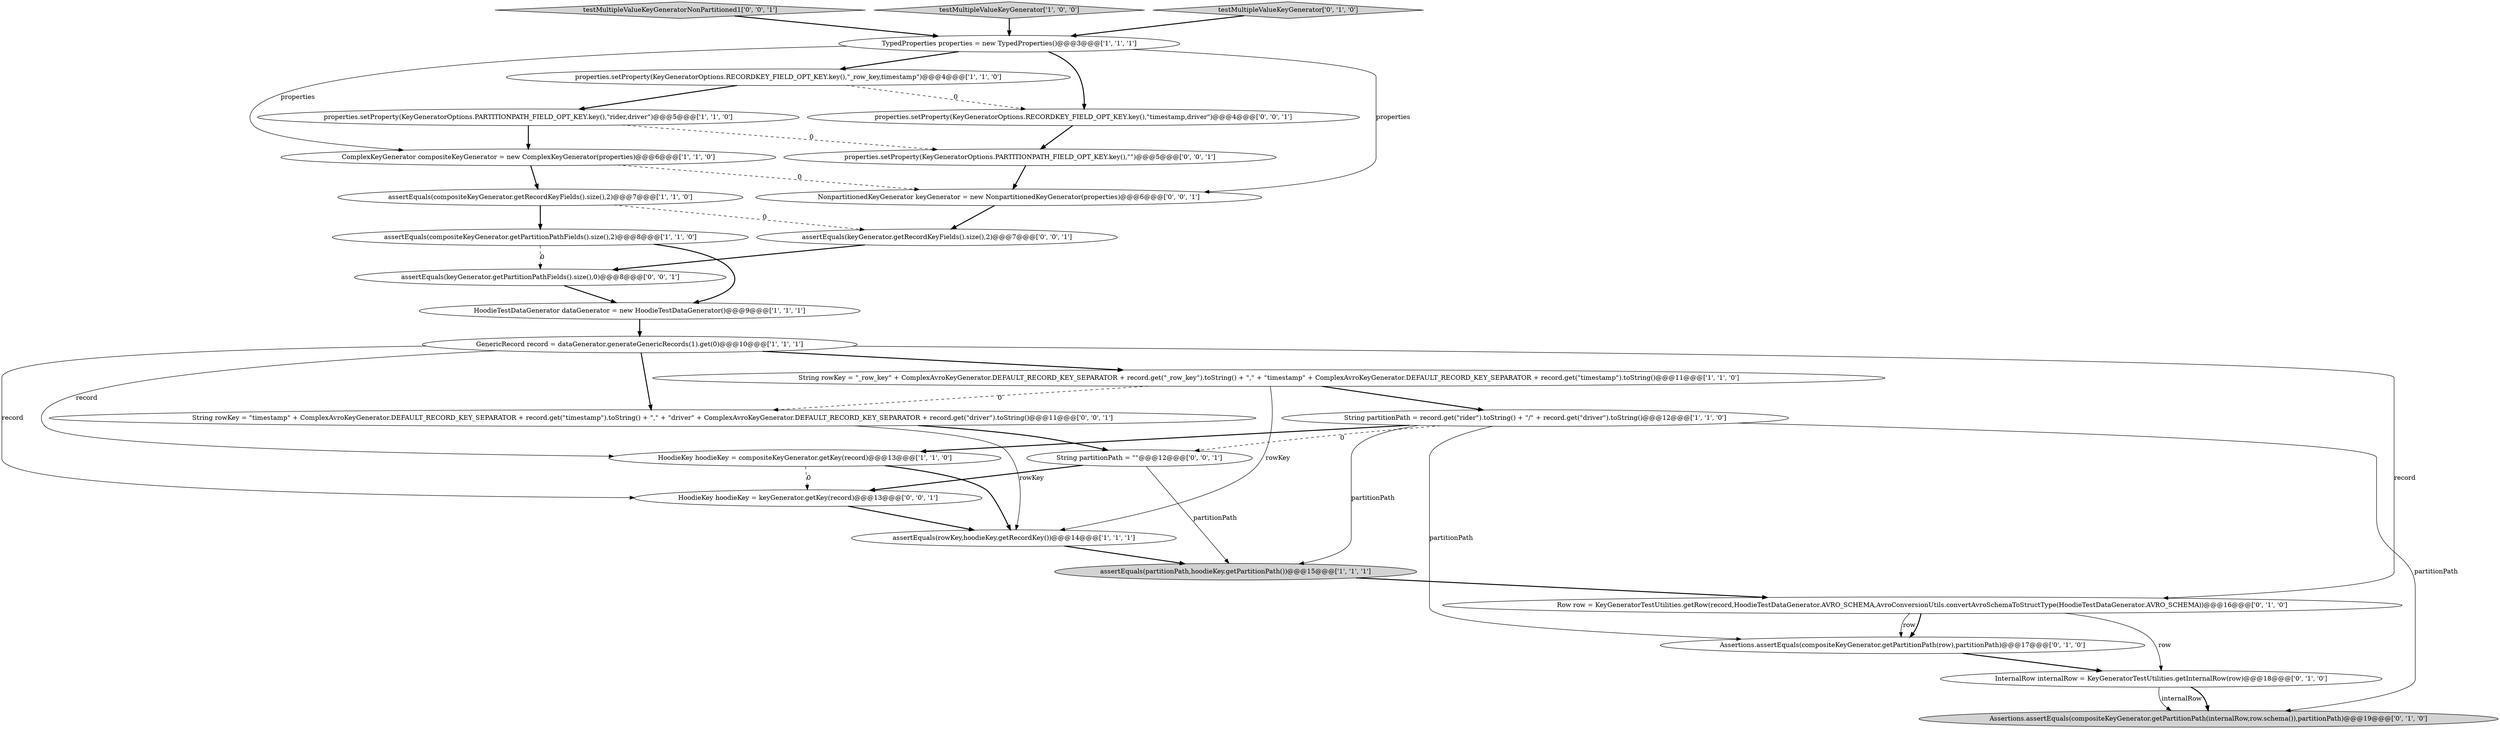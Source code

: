 digraph {
6 [style = filled, label = "properties.setProperty(KeyGeneratorOptions.RECORDKEY_FIELD_OPT_KEY.key(),\"_row_key,timestamp\")@@@4@@@['1', '1', '0']", fillcolor = white, shape = ellipse image = "AAA0AAABBB1BBB"];
13 [style = filled, label = "properties.setProperty(KeyGeneratorOptions.PARTITIONPATH_FIELD_OPT_KEY.key(),\"rider,driver\")@@@5@@@['1', '1', '0']", fillcolor = white, shape = ellipse image = "AAA0AAABBB1BBB"];
23 [style = filled, label = "assertEquals(keyGenerator.getPartitionPathFields().size(),0)@@@8@@@['0', '0', '1']", fillcolor = white, shape = ellipse image = "AAA0AAABBB3BBB"];
22 [style = filled, label = "properties.setProperty(KeyGeneratorOptions.PARTITIONPATH_FIELD_OPT_KEY.key(),\"\")@@@5@@@['0', '0', '1']", fillcolor = white, shape = ellipse image = "AAA0AAABBB3BBB"];
27 [style = filled, label = "testMultipleValueKeyGeneratorNonPartitioned1['0', '0', '1']", fillcolor = lightgray, shape = diamond image = "AAA0AAABBB3BBB"];
12 [style = filled, label = "String rowKey = \"_row_key\" + ComplexAvroKeyGenerator.DEFAULT_RECORD_KEY_SEPARATOR + record.get(\"_row_key\").toString() + \",\" + \"timestamp\" + ComplexAvroKeyGenerator.DEFAULT_RECORD_KEY_SEPARATOR + record.get(\"timestamp\").toString()@@@11@@@['1', '1', '0']", fillcolor = white, shape = ellipse image = "AAA0AAABBB1BBB"];
11 [style = filled, label = "HoodieTestDataGenerator dataGenerator = new HoodieTestDataGenerator()@@@9@@@['1', '1', '1']", fillcolor = white, shape = ellipse image = "AAA0AAABBB1BBB"];
19 [style = filled, label = "assertEquals(keyGenerator.getRecordKeyFields().size(),2)@@@7@@@['0', '0', '1']", fillcolor = white, shape = ellipse image = "AAA0AAABBB3BBB"];
2 [style = filled, label = "GenericRecord record = dataGenerator.generateGenericRecords(1).get(0)@@@10@@@['1', '1', '1']", fillcolor = white, shape = ellipse image = "AAA0AAABBB1BBB"];
7 [style = filled, label = "testMultipleValueKeyGenerator['1', '0', '0']", fillcolor = lightgray, shape = diamond image = "AAA0AAABBB1BBB"];
5 [style = filled, label = "TypedProperties properties = new TypedProperties()@@@3@@@['1', '1', '1']", fillcolor = white, shape = ellipse image = "AAA0AAABBB1BBB"];
24 [style = filled, label = "String partitionPath = \"\"@@@12@@@['0', '0', '1']", fillcolor = white, shape = ellipse image = "AAA0AAABBB3BBB"];
21 [style = filled, label = "NonpartitionedKeyGenerator keyGenerator = new NonpartitionedKeyGenerator(properties)@@@6@@@['0', '0', '1']", fillcolor = white, shape = ellipse image = "AAA0AAABBB3BBB"];
0 [style = filled, label = "assertEquals(rowKey,hoodieKey.getRecordKey())@@@14@@@['1', '1', '1']", fillcolor = white, shape = ellipse image = "AAA0AAABBB1BBB"];
25 [style = filled, label = "properties.setProperty(KeyGeneratorOptions.RECORDKEY_FIELD_OPT_KEY.key(),\"timestamp,driver\")@@@4@@@['0', '0', '1']", fillcolor = white, shape = ellipse image = "AAA0AAABBB3BBB"];
1 [style = filled, label = "assertEquals(partitionPath,hoodieKey.getPartitionPath())@@@15@@@['1', '1', '1']", fillcolor = lightgray, shape = ellipse image = "AAA0AAABBB1BBB"];
8 [style = filled, label = "HoodieKey hoodieKey = compositeKeyGenerator.getKey(record)@@@13@@@['1', '1', '0']", fillcolor = white, shape = ellipse image = "AAA0AAABBB1BBB"];
9 [style = filled, label = "String partitionPath = record.get(\"rider\").toString() + \"/\" + record.get(\"driver\").toString()@@@12@@@['1', '1', '0']", fillcolor = white, shape = ellipse image = "AAA0AAABBB1BBB"];
10 [style = filled, label = "assertEquals(compositeKeyGenerator.getPartitionPathFields().size(),2)@@@8@@@['1', '1', '0']", fillcolor = white, shape = ellipse image = "AAA0AAABBB1BBB"];
15 [style = filled, label = "Assertions.assertEquals(compositeKeyGenerator.getPartitionPath(internalRow,row.schema()),partitionPath)@@@19@@@['0', '1', '0']", fillcolor = lightgray, shape = ellipse image = "AAA1AAABBB2BBB"];
16 [style = filled, label = "Row row = KeyGeneratorTestUtilities.getRow(record,HoodieTestDataGenerator.AVRO_SCHEMA,AvroConversionUtils.convertAvroSchemaToStructType(HoodieTestDataGenerator.AVRO_SCHEMA))@@@16@@@['0', '1', '0']", fillcolor = white, shape = ellipse image = "AAA1AAABBB2BBB"];
14 [style = filled, label = "testMultipleValueKeyGenerator['0', '1', '0']", fillcolor = lightgray, shape = diamond image = "AAA0AAABBB2BBB"];
18 [style = filled, label = "InternalRow internalRow = KeyGeneratorTestUtilities.getInternalRow(row)@@@18@@@['0', '1', '0']", fillcolor = white, shape = ellipse image = "AAA1AAABBB2BBB"];
20 [style = filled, label = "HoodieKey hoodieKey = keyGenerator.getKey(record)@@@13@@@['0', '0', '1']", fillcolor = white, shape = ellipse image = "AAA0AAABBB3BBB"];
3 [style = filled, label = "ComplexKeyGenerator compositeKeyGenerator = new ComplexKeyGenerator(properties)@@@6@@@['1', '1', '0']", fillcolor = white, shape = ellipse image = "AAA0AAABBB1BBB"];
26 [style = filled, label = "String rowKey = \"timestamp\" + ComplexAvroKeyGenerator.DEFAULT_RECORD_KEY_SEPARATOR + record.get(\"timestamp\").toString() + \",\" + \"driver\" + ComplexAvroKeyGenerator.DEFAULT_RECORD_KEY_SEPARATOR + record.get(\"driver\").toString()@@@11@@@['0', '0', '1']", fillcolor = white, shape = ellipse image = "AAA0AAABBB3BBB"];
4 [style = filled, label = "assertEquals(compositeKeyGenerator.getRecordKeyFields().size(),2)@@@7@@@['1', '1', '0']", fillcolor = white, shape = ellipse image = "AAA0AAABBB1BBB"];
17 [style = filled, label = "Assertions.assertEquals(compositeKeyGenerator.getPartitionPath(row),partitionPath)@@@17@@@['0', '1', '0']", fillcolor = white, shape = ellipse image = "AAA1AAABBB2BBB"];
14->5 [style = bold, label=""];
12->26 [style = dashed, label="0"];
26->24 [style = bold, label=""];
5->3 [style = solid, label="properties"];
2->26 [style = bold, label=""];
8->0 [style = bold, label=""];
24->20 [style = bold, label=""];
17->18 [style = bold, label=""];
18->15 [style = solid, label="internalRow"];
13->22 [style = dashed, label="0"];
3->21 [style = dashed, label="0"];
9->1 [style = solid, label="partitionPath"];
6->13 [style = bold, label=""];
10->11 [style = bold, label=""];
23->11 [style = bold, label=""];
16->17 [style = solid, label="row"];
19->23 [style = bold, label=""];
0->1 [style = bold, label=""];
11->2 [style = bold, label=""];
2->16 [style = solid, label="record"];
8->20 [style = dashed, label="0"];
9->15 [style = solid, label="partitionPath"];
12->9 [style = bold, label=""];
2->20 [style = solid, label="record"];
21->19 [style = bold, label=""];
26->0 [style = solid, label="rowKey"];
5->25 [style = bold, label=""];
24->1 [style = solid, label="partitionPath"];
27->5 [style = bold, label=""];
16->18 [style = solid, label="row"];
13->3 [style = bold, label=""];
4->10 [style = bold, label=""];
7->5 [style = bold, label=""];
16->17 [style = bold, label=""];
22->21 [style = bold, label=""];
12->0 [style = solid, label="rowKey"];
9->8 [style = bold, label=""];
4->19 [style = dashed, label="0"];
20->0 [style = bold, label=""];
1->16 [style = bold, label=""];
10->23 [style = dashed, label="0"];
25->22 [style = bold, label=""];
5->6 [style = bold, label=""];
6->25 [style = dashed, label="0"];
9->24 [style = dashed, label="0"];
3->4 [style = bold, label=""];
2->12 [style = bold, label=""];
9->17 [style = solid, label="partitionPath"];
2->8 [style = solid, label="record"];
5->21 [style = solid, label="properties"];
18->15 [style = bold, label=""];
}
